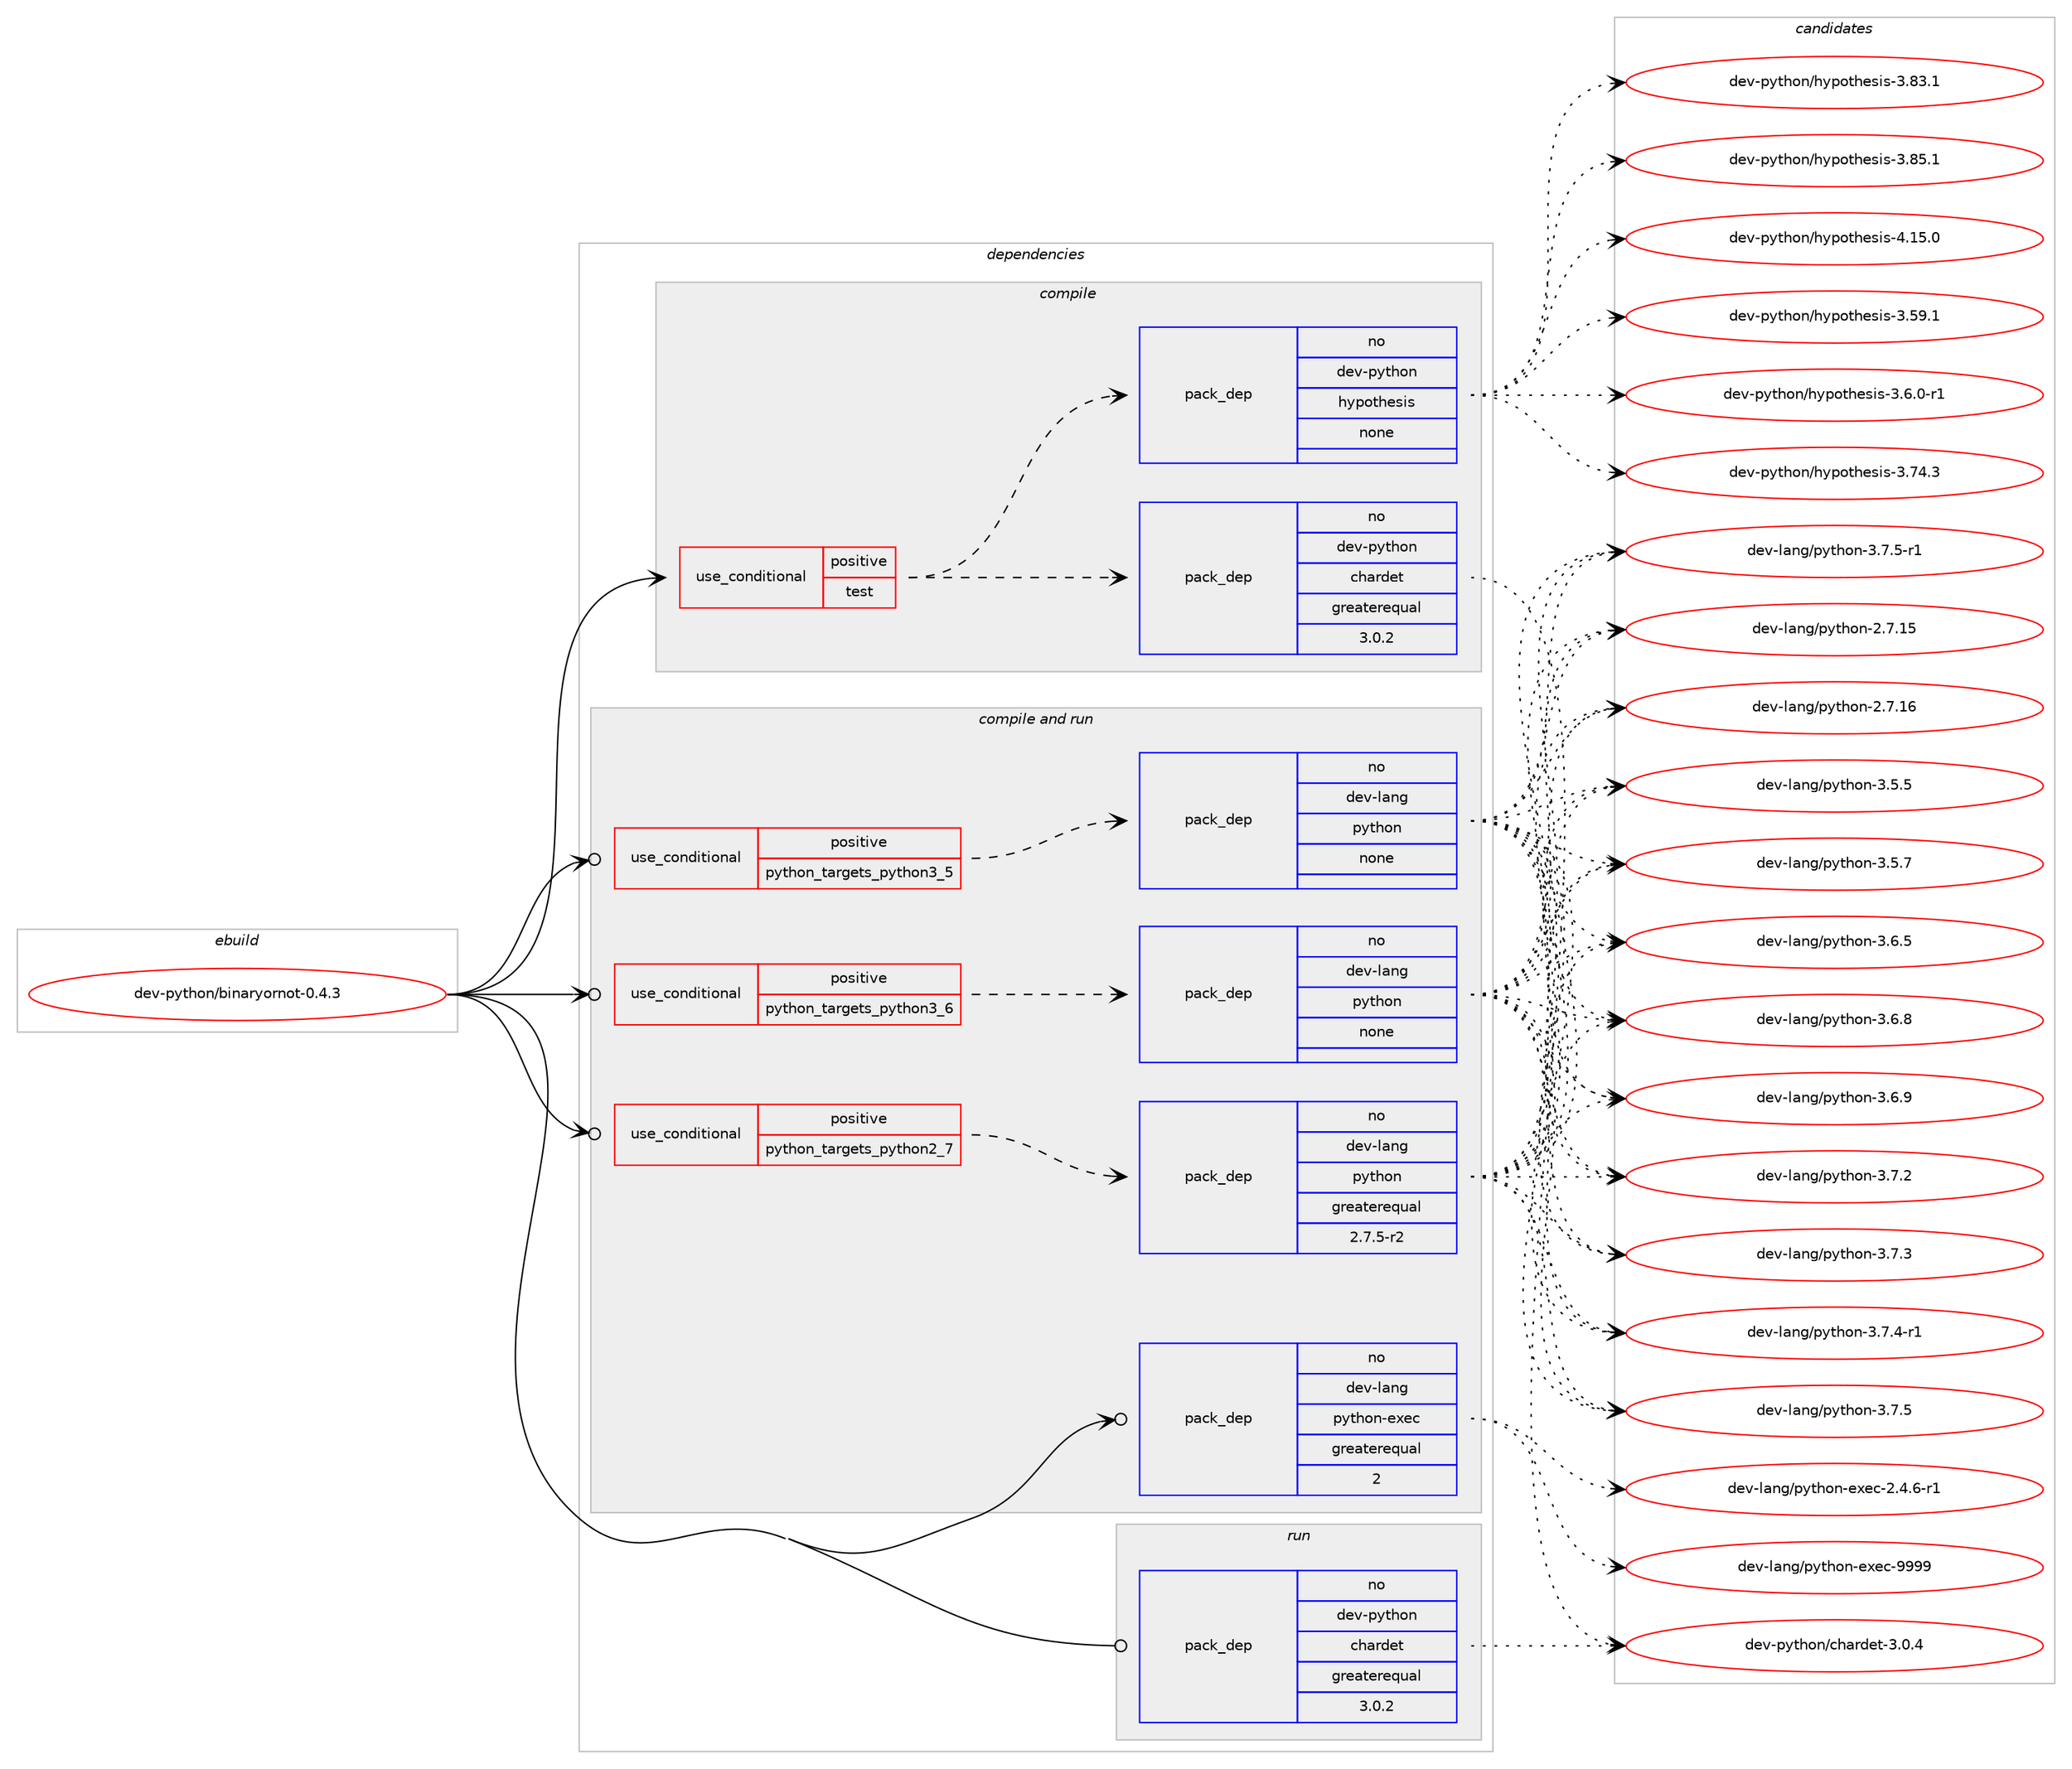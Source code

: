 digraph prolog {

# *************
# Graph options
# *************

newrank=true;
concentrate=true;
compound=true;
graph [rankdir=LR,fontname=Helvetica,fontsize=10,ranksep=1.5];#, ranksep=2.5, nodesep=0.2];
edge  [arrowhead=vee];
node  [fontname=Helvetica,fontsize=10];

# **********
# The ebuild
# **********

subgraph cluster_leftcol {
color=gray;
rank=same;
label=<<i>ebuild</i>>;
id [label="dev-python/binaryornot-0.4.3", color=red, width=4, href="../dev-python/binaryornot-0.4.3.svg"];
}

# ****************
# The dependencies
# ****************

subgraph cluster_midcol {
color=gray;
label=<<i>dependencies</i>>;
subgraph cluster_compile {
fillcolor="#eeeeee";
style=filled;
label=<<i>compile</i>>;
subgraph cond136886 {
dependency596723 [label=<<TABLE BORDER="0" CELLBORDER="1" CELLSPACING="0" CELLPADDING="4"><TR><TD ROWSPAN="3" CELLPADDING="10">use_conditional</TD></TR><TR><TD>positive</TD></TR><TR><TD>test</TD></TR></TABLE>>, shape=none, color=red];
subgraph pack448062 {
dependency596724 [label=<<TABLE BORDER="0" CELLBORDER="1" CELLSPACING="0" CELLPADDING="4" WIDTH="220"><TR><TD ROWSPAN="6" CELLPADDING="30">pack_dep</TD></TR><TR><TD WIDTH="110">no</TD></TR><TR><TD>dev-python</TD></TR><TR><TD>chardet</TD></TR><TR><TD>greaterequal</TD></TR><TR><TD>3.0.2</TD></TR></TABLE>>, shape=none, color=blue];
}
dependency596723:e -> dependency596724:w [weight=20,style="dashed",arrowhead="vee"];
subgraph pack448063 {
dependency596725 [label=<<TABLE BORDER="0" CELLBORDER="1" CELLSPACING="0" CELLPADDING="4" WIDTH="220"><TR><TD ROWSPAN="6" CELLPADDING="30">pack_dep</TD></TR><TR><TD WIDTH="110">no</TD></TR><TR><TD>dev-python</TD></TR><TR><TD>hypothesis</TD></TR><TR><TD>none</TD></TR><TR><TD></TD></TR></TABLE>>, shape=none, color=blue];
}
dependency596723:e -> dependency596725:w [weight=20,style="dashed",arrowhead="vee"];
}
id:e -> dependency596723:w [weight=20,style="solid",arrowhead="vee"];
}
subgraph cluster_compileandrun {
fillcolor="#eeeeee";
style=filled;
label=<<i>compile and run</i>>;
subgraph cond136887 {
dependency596726 [label=<<TABLE BORDER="0" CELLBORDER="1" CELLSPACING="0" CELLPADDING="4"><TR><TD ROWSPAN="3" CELLPADDING="10">use_conditional</TD></TR><TR><TD>positive</TD></TR><TR><TD>python_targets_python2_7</TD></TR></TABLE>>, shape=none, color=red];
subgraph pack448064 {
dependency596727 [label=<<TABLE BORDER="0" CELLBORDER="1" CELLSPACING="0" CELLPADDING="4" WIDTH="220"><TR><TD ROWSPAN="6" CELLPADDING="30">pack_dep</TD></TR><TR><TD WIDTH="110">no</TD></TR><TR><TD>dev-lang</TD></TR><TR><TD>python</TD></TR><TR><TD>greaterequal</TD></TR><TR><TD>2.7.5-r2</TD></TR></TABLE>>, shape=none, color=blue];
}
dependency596726:e -> dependency596727:w [weight=20,style="dashed",arrowhead="vee"];
}
id:e -> dependency596726:w [weight=20,style="solid",arrowhead="odotvee"];
subgraph cond136888 {
dependency596728 [label=<<TABLE BORDER="0" CELLBORDER="1" CELLSPACING="0" CELLPADDING="4"><TR><TD ROWSPAN="3" CELLPADDING="10">use_conditional</TD></TR><TR><TD>positive</TD></TR><TR><TD>python_targets_python3_5</TD></TR></TABLE>>, shape=none, color=red];
subgraph pack448065 {
dependency596729 [label=<<TABLE BORDER="0" CELLBORDER="1" CELLSPACING="0" CELLPADDING="4" WIDTH="220"><TR><TD ROWSPAN="6" CELLPADDING="30">pack_dep</TD></TR><TR><TD WIDTH="110">no</TD></TR><TR><TD>dev-lang</TD></TR><TR><TD>python</TD></TR><TR><TD>none</TD></TR><TR><TD></TD></TR></TABLE>>, shape=none, color=blue];
}
dependency596728:e -> dependency596729:w [weight=20,style="dashed",arrowhead="vee"];
}
id:e -> dependency596728:w [weight=20,style="solid",arrowhead="odotvee"];
subgraph cond136889 {
dependency596730 [label=<<TABLE BORDER="0" CELLBORDER="1" CELLSPACING="0" CELLPADDING="4"><TR><TD ROWSPAN="3" CELLPADDING="10">use_conditional</TD></TR><TR><TD>positive</TD></TR><TR><TD>python_targets_python3_6</TD></TR></TABLE>>, shape=none, color=red];
subgraph pack448066 {
dependency596731 [label=<<TABLE BORDER="0" CELLBORDER="1" CELLSPACING="0" CELLPADDING="4" WIDTH="220"><TR><TD ROWSPAN="6" CELLPADDING="30">pack_dep</TD></TR><TR><TD WIDTH="110">no</TD></TR><TR><TD>dev-lang</TD></TR><TR><TD>python</TD></TR><TR><TD>none</TD></TR><TR><TD></TD></TR></TABLE>>, shape=none, color=blue];
}
dependency596730:e -> dependency596731:w [weight=20,style="dashed",arrowhead="vee"];
}
id:e -> dependency596730:w [weight=20,style="solid",arrowhead="odotvee"];
subgraph pack448067 {
dependency596732 [label=<<TABLE BORDER="0" CELLBORDER="1" CELLSPACING="0" CELLPADDING="4" WIDTH="220"><TR><TD ROWSPAN="6" CELLPADDING="30">pack_dep</TD></TR><TR><TD WIDTH="110">no</TD></TR><TR><TD>dev-lang</TD></TR><TR><TD>python-exec</TD></TR><TR><TD>greaterequal</TD></TR><TR><TD>2</TD></TR></TABLE>>, shape=none, color=blue];
}
id:e -> dependency596732:w [weight=20,style="solid",arrowhead="odotvee"];
}
subgraph cluster_run {
fillcolor="#eeeeee";
style=filled;
label=<<i>run</i>>;
subgraph pack448068 {
dependency596733 [label=<<TABLE BORDER="0" CELLBORDER="1" CELLSPACING="0" CELLPADDING="4" WIDTH="220"><TR><TD ROWSPAN="6" CELLPADDING="30">pack_dep</TD></TR><TR><TD WIDTH="110">no</TD></TR><TR><TD>dev-python</TD></TR><TR><TD>chardet</TD></TR><TR><TD>greaterequal</TD></TR><TR><TD>3.0.2</TD></TR></TABLE>>, shape=none, color=blue];
}
id:e -> dependency596733:w [weight=20,style="solid",arrowhead="odot"];
}
}

# **************
# The candidates
# **************

subgraph cluster_choices {
rank=same;
color=gray;
label=<<i>candidates</i>>;

subgraph choice448062 {
color=black;
nodesep=1;
choice10010111845112121116104111110479910497114100101116455146484652 [label="dev-python/chardet-3.0.4", color=red, width=4,href="../dev-python/chardet-3.0.4.svg"];
dependency596724:e -> choice10010111845112121116104111110479910497114100101116455146484652:w [style=dotted,weight="100"];
}
subgraph choice448063 {
color=black;
nodesep=1;
choice100101118451121211161041111104710412111211111610410111510511545514653574649 [label="dev-python/hypothesis-3.59.1", color=red, width=4,href="../dev-python/hypothesis-3.59.1.svg"];
choice10010111845112121116104111110471041211121111161041011151051154551465446484511449 [label="dev-python/hypothesis-3.6.0-r1", color=red, width=4,href="../dev-python/hypothesis-3.6.0-r1.svg"];
choice100101118451121211161041111104710412111211111610410111510511545514655524651 [label="dev-python/hypothesis-3.74.3", color=red, width=4,href="../dev-python/hypothesis-3.74.3.svg"];
choice100101118451121211161041111104710412111211111610410111510511545514656514649 [label="dev-python/hypothesis-3.83.1", color=red, width=4,href="../dev-python/hypothesis-3.83.1.svg"];
choice100101118451121211161041111104710412111211111610410111510511545514656534649 [label="dev-python/hypothesis-3.85.1", color=red, width=4,href="../dev-python/hypothesis-3.85.1.svg"];
choice100101118451121211161041111104710412111211111610410111510511545524649534648 [label="dev-python/hypothesis-4.15.0", color=red, width=4,href="../dev-python/hypothesis-4.15.0.svg"];
dependency596725:e -> choice100101118451121211161041111104710412111211111610410111510511545514653574649:w [style=dotted,weight="100"];
dependency596725:e -> choice10010111845112121116104111110471041211121111161041011151051154551465446484511449:w [style=dotted,weight="100"];
dependency596725:e -> choice100101118451121211161041111104710412111211111610410111510511545514655524651:w [style=dotted,weight="100"];
dependency596725:e -> choice100101118451121211161041111104710412111211111610410111510511545514656514649:w [style=dotted,weight="100"];
dependency596725:e -> choice100101118451121211161041111104710412111211111610410111510511545514656534649:w [style=dotted,weight="100"];
dependency596725:e -> choice100101118451121211161041111104710412111211111610410111510511545524649534648:w [style=dotted,weight="100"];
}
subgraph choice448064 {
color=black;
nodesep=1;
choice10010111845108971101034711212111610411111045504655464953 [label="dev-lang/python-2.7.15", color=red, width=4,href="../dev-lang/python-2.7.15.svg"];
choice10010111845108971101034711212111610411111045504655464954 [label="dev-lang/python-2.7.16", color=red, width=4,href="../dev-lang/python-2.7.16.svg"];
choice100101118451089711010347112121116104111110455146534653 [label="dev-lang/python-3.5.5", color=red, width=4,href="../dev-lang/python-3.5.5.svg"];
choice100101118451089711010347112121116104111110455146534655 [label="dev-lang/python-3.5.7", color=red, width=4,href="../dev-lang/python-3.5.7.svg"];
choice100101118451089711010347112121116104111110455146544653 [label="dev-lang/python-3.6.5", color=red, width=4,href="../dev-lang/python-3.6.5.svg"];
choice100101118451089711010347112121116104111110455146544656 [label="dev-lang/python-3.6.8", color=red, width=4,href="../dev-lang/python-3.6.8.svg"];
choice100101118451089711010347112121116104111110455146544657 [label="dev-lang/python-3.6.9", color=red, width=4,href="../dev-lang/python-3.6.9.svg"];
choice100101118451089711010347112121116104111110455146554650 [label="dev-lang/python-3.7.2", color=red, width=4,href="../dev-lang/python-3.7.2.svg"];
choice100101118451089711010347112121116104111110455146554651 [label="dev-lang/python-3.7.3", color=red, width=4,href="../dev-lang/python-3.7.3.svg"];
choice1001011184510897110103471121211161041111104551465546524511449 [label="dev-lang/python-3.7.4-r1", color=red, width=4,href="../dev-lang/python-3.7.4-r1.svg"];
choice100101118451089711010347112121116104111110455146554653 [label="dev-lang/python-3.7.5", color=red, width=4,href="../dev-lang/python-3.7.5.svg"];
choice1001011184510897110103471121211161041111104551465546534511449 [label="dev-lang/python-3.7.5-r1", color=red, width=4,href="../dev-lang/python-3.7.5-r1.svg"];
dependency596727:e -> choice10010111845108971101034711212111610411111045504655464953:w [style=dotted,weight="100"];
dependency596727:e -> choice10010111845108971101034711212111610411111045504655464954:w [style=dotted,weight="100"];
dependency596727:e -> choice100101118451089711010347112121116104111110455146534653:w [style=dotted,weight="100"];
dependency596727:e -> choice100101118451089711010347112121116104111110455146534655:w [style=dotted,weight="100"];
dependency596727:e -> choice100101118451089711010347112121116104111110455146544653:w [style=dotted,weight="100"];
dependency596727:e -> choice100101118451089711010347112121116104111110455146544656:w [style=dotted,weight="100"];
dependency596727:e -> choice100101118451089711010347112121116104111110455146544657:w [style=dotted,weight="100"];
dependency596727:e -> choice100101118451089711010347112121116104111110455146554650:w [style=dotted,weight="100"];
dependency596727:e -> choice100101118451089711010347112121116104111110455146554651:w [style=dotted,weight="100"];
dependency596727:e -> choice1001011184510897110103471121211161041111104551465546524511449:w [style=dotted,weight="100"];
dependency596727:e -> choice100101118451089711010347112121116104111110455146554653:w [style=dotted,weight="100"];
dependency596727:e -> choice1001011184510897110103471121211161041111104551465546534511449:w [style=dotted,weight="100"];
}
subgraph choice448065 {
color=black;
nodesep=1;
choice10010111845108971101034711212111610411111045504655464953 [label="dev-lang/python-2.7.15", color=red, width=4,href="../dev-lang/python-2.7.15.svg"];
choice10010111845108971101034711212111610411111045504655464954 [label="dev-lang/python-2.7.16", color=red, width=4,href="../dev-lang/python-2.7.16.svg"];
choice100101118451089711010347112121116104111110455146534653 [label="dev-lang/python-3.5.5", color=red, width=4,href="../dev-lang/python-3.5.5.svg"];
choice100101118451089711010347112121116104111110455146534655 [label="dev-lang/python-3.5.7", color=red, width=4,href="../dev-lang/python-3.5.7.svg"];
choice100101118451089711010347112121116104111110455146544653 [label="dev-lang/python-3.6.5", color=red, width=4,href="../dev-lang/python-3.6.5.svg"];
choice100101118451089711010347112121116104111110455146544656 [label="dev-lang/python-3.6.8", color=red, width=4,href="../dev-lang/python-3.6.8.svg"];
choice100101118451089711010347112121116104111110455146544657 [label="dev-lang/python-3.6.9", color=red, width=4,href="../dev-lang/python-3.6.9.svg"];
choice100101118451089711010347112121116104111110455146554650 [label="dev-lang/python-3.7.2", color=red, width=4,href="../dev-lang/python-3.7.2.svg"];
choice100101118451089711010347112121116104111110455146554651 [label="dev-lang/python-3.7.3", color=red, width=4,href="../dev-lang/python-3.7.3.svg"];
choice1001011184510897110103471121211161041111104551465546524511449 [label="dev-lang/python-3.7.4-r1", color=red, width=4,href="../dev-lang/python-3.7.4-r1.svg"];
choice100101118451089711010347112121116104111110455146554653 [label="dev-lang/python-3.7.5", color=red, width=4,href="../dev-lang/python-3.7.5.svg"];
choice1001011184510897110103471121211161041111104551465546534511449 [label="dev-lang/python-3.7.5-r1", color=red, width=4,href="../dev-lang/python-3.7.5-r1.svg"];
dependency596729:e -> choice10010111845108971101034711212111610411111045504655464953:w [style=dotted,weight="100"];
dependency596729:e -> choice10010111845108971101034711212111610411111045504655464954:w [style=dotted,weight="100"];
dependency596729:e -> choice100101118451089711010347112121116104111110455146534653:w [style=dotted,weight="100"];
dependency596729:e -> choice100101118451089711010347112121116104111110455146534655:w [style=dotted,weight="100"];
dependency596729:e -> choice100101118451089711010347112121116104111110455146544653:w [style=dotted,weight="100"];
dependency596729:e -> choice100101118451089711010347112121116104111110455146544656:w [style=dotted,weight="100"];
dependency596729:e -> choice100101118451089711010347112121116104111110455146544657:w [style=dotted,weight="100"];
dependency596729:e -> choice100101118451089711010347112121116104111110455146554650:w [style=dotted,weight="100"];
dependency596729:e -> choice100101118451089711010347112121116104111110455146554651:w [style=dotted,weight="100"];
dependency596729:e -> choice1001011184510897110103471121211161041111104551465546524511449:w [style=dotted,weight="100"];
dependency596729:e -> choice100101118451089711010347112121116104111110455146554653:w [style=dotted,weight="100"];
dependency596729:e -> choice1001011184510897110103471121211161041111104551465546534511449:w [style=dotted,weight="100"];
}
subgraph choice448066 {
color=black;
nodesep=1;
choice10010111845108971101034711212111610411111045504655464953 [label="dev-lang/python-2.7.15", color=red, width=4,href="../dev-lang/python-2.7.15.svg"];
choice10010111845108971101034711212111610411111045504655464954 [label="dev-lang/python-2.7.16", color=red, width=4,href="../dev-lang/python-2.7.16.svg"];
choice100101118451089711010347112121116104111110455146534653 [label="dev-lang/python-3.5.5", color=red, width=4,href="../dev-lang/python-3.5.5.svg"];
choice100101118451089711010347112121116104111110455146534655 [label="dev-lang/python-3.5.7", color=red, width=4,href="../dev-lang/python-3.5.7.svg"];
choice100101118451089711010347112121116104111110455146544653 [label="dev-lang/python-3.6.5", color=red, width=4,href="../dev-lang/python-3.6.5.svg"];
choice100101118451089711010347112121116104111110455146544656 [label="dev-lang/python-3.6.8", color=red, width=4,href="../dev-lang/python-3.6.8.svg"];
choice100101118451089711010347112121116104111110455146544657 [label="dev-lang/python-3.6.9", color=red, width=4,href="../dev-lang/python-3.6.9.svg"];
choice100101118451089711010347112121116104111110455146554650 [label="dev-lang/python-3.7.2", color=red, width=4,href="../dev-lang/python-3.7.2.svg"];
choice100101118451089711010347112121116104111110455146554651 [label="dev-lang/python-3.7.3", color=red, width=4,href="../dev-lang/python-3.7.3.svg"];
choice1001011184510897110103471121211161041111104551465546524511449 [label="dev-lang/python-3.7.4-r1", color=red, width=4,href="../dev-lang/python-3.7.4-r1.svg"];
choice100101118451089711010347112121116104111110455146554653 [label="dev-lang/python-3.7.5", color=red, width=4,href="../dev-lang/python-3.7.5.svg"];
choice1001011184510897110103471121211161041111104551465546534511449 [label="dev-lang/python-3.7.5-r1", color=red, width=4,href="../dev-lang/python-3.7.5-r1.svg"];
dependency596731:e -> choice10010111845108971101034711212111610411111045504655464953:w [style=dotted,weight="100"];
dependency596731:e -> choice10010111845108971101034711212111610411111045504655464954:w [style=dotted,weight="100"];
dependency596731:e -> choice100101118451089711010347112121116104111110455146534653:w [style=dotted,weight="100"];
dependency596731:e -> choice100101118451089711010347112121116104111110455146534655:w [style=dotted,weight="100"];
dependency596731:e -> choice100101118451089711010347112121116104111110455146544653:w [style=dotted,weight="100"];
dependency596731:e -> choice100101118451089711010347112121116104111110455146544656:w [style=dotted,weight="100"];
dependency596731:e -> choice100101118451089711010347112121116104111110455146544657:w [style=dotted,weight="100"];
dependency596731:e -> choice100101118451089711010347112121116104111110455146554650:w [style=dotted,weight="100"];
dependency596731:e -> choice100101118451089711010347112121116104111110455146554651:w [style=dotted,weight="100"];
dependency596731:e -> choice1001011184510897110103471121211161041111104551465546524511449:w [style=dotted,weight="100"];
dependency596731:e -> choice100101118451089711010347112121116104111110455146554653:w [style=dotted,weight="100"];
dependency596731:e -> choice1001011184510897110103471121211161041111104551465546534511449:w [style=dotted,weight="100"];
}
subgraph choice448067 {
color=black;
nodesep=1;
choice10010111845108971101034711212111610411111045101120101994550465246544511449 [label="dev-lang/python-exec-2.4.6-r1", color=red, width=4,href="../dev-lang/python-exec-2.4.6-r1.svg"];
choice10010111845108971101034711212111610411111045101120101994557575757 [label="dev-lang/python-exec-9999", color=red, width=4,href="../dev-lang/python-exec-9999.svg"];
dependency596732:e -> choice10010111845108971101034711212111610411111045101120101994550465246544511449:w [style=dotted,weight="100"];
dependency596732:e -> choice10010111845108971101034711212111610411111045101120101994557575757:w [style=dotted,weight="100"];
}
subgraph choice448068 {
color=black;
nodesep=1;
choice10010111845112121116104111110479910497114100101116455146484652 [label="dev-python/chardet-3.0.4", color=red, width=4,href="../dev-python/chardet-3.0.4.svg"];
dependency596733:e -> choice10010111845112121116104111110479910497114100101116455146484652:w [style=dotted,weight="100"];
}
}

}
